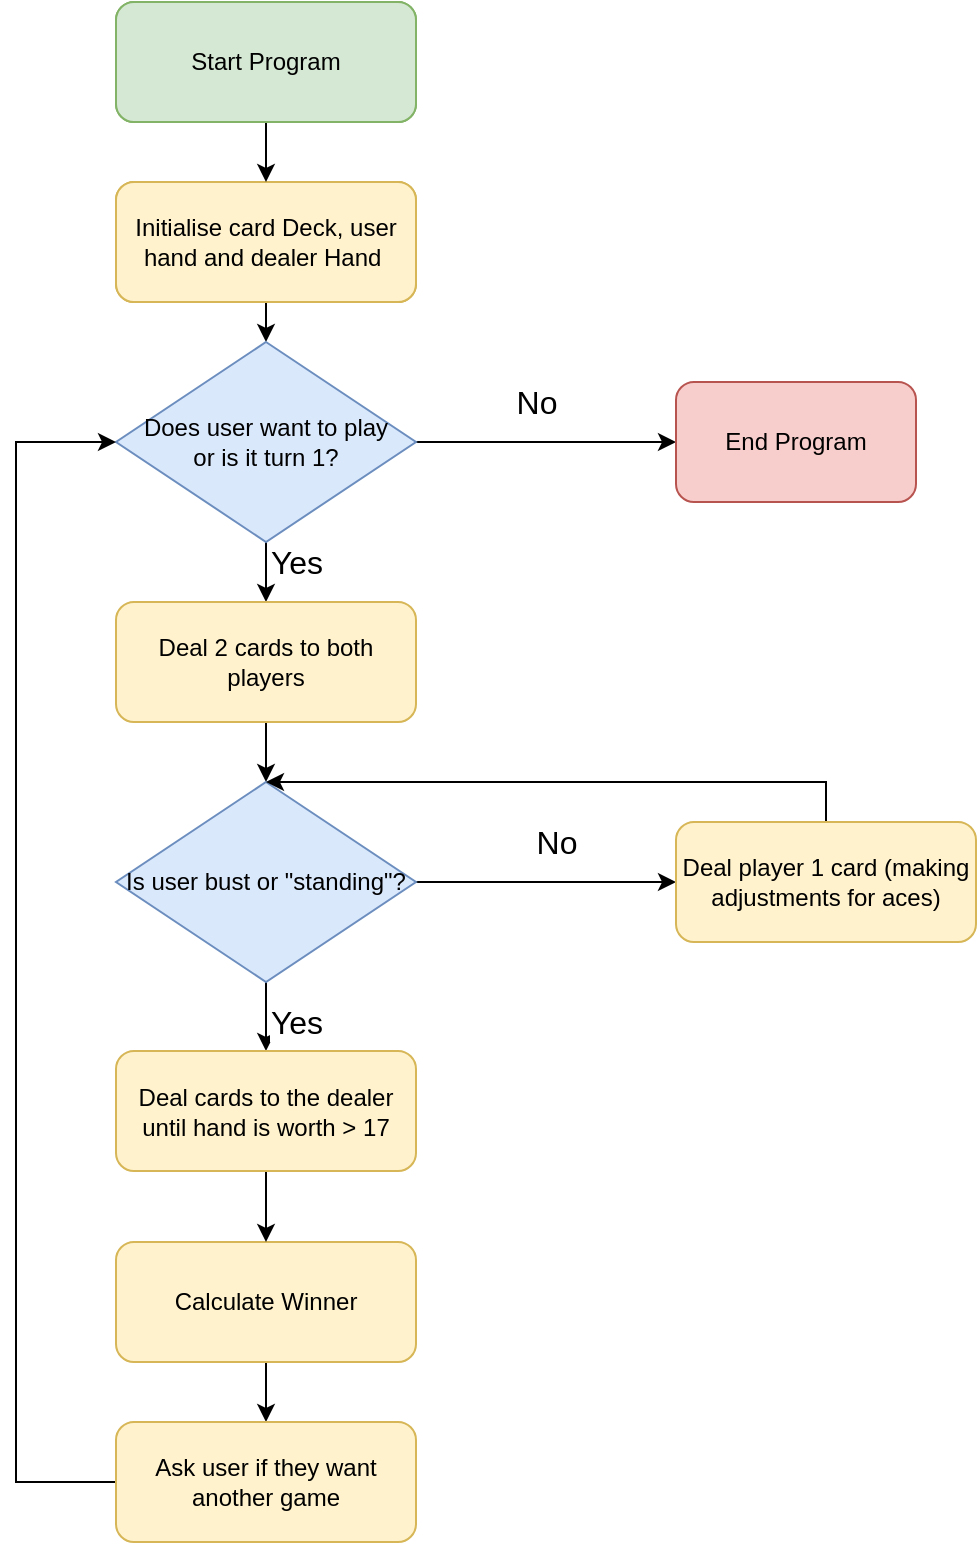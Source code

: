 <mxfile version="24.5.2" type="github">
  <diagram name="Page-1" id="uYKCd3mV8O4ti7NcF_D_">
    <mxGraphModel dx="1434" dy="746" grid="1" gridSize="10" guides="1" tooltips="1" connect="1" arrows="1" fold="1" page="1" pageScale="1" pageWidth="827" pageHeight="1169" math="0" shadow="0">
      <root>
        <mxCell id="0" />
        <mxCell id="1" parent="0" />
        <mxCell id="aAZHC9F-qxMOcgAbihTT-1" value="Start Program" style="rounded=1;whiteSpace=wrap;html=1;fillColor=#d5e8d4;strokeColor=#82b366;" parent="1" vertex="1">
          <mxGeometry x="300" y="30" width="150" height="60" as="geometry" />
        </mxCell>
        <mxCell id="aAZHC9F-qxMOcgAbihTT-2" value="Initialise card Deck, user hand and dealer Hand&amp;nbsp;" style="rounded=1;whiteSpace=wrap;html=1;fillColor=#fff2cc;strokeColor=#d6b656;" parent="1" vertex="1">
          <mxGeometry x="300" y="120" width="150" height="60" as="geometry" />
        </mxCell>
        <mxCell id="aAZHC9F-qxMOcgAbihTT-10" style="edgeStyle=orthogonalEdgeStyle;rounded=0;orthogonalLoop=1;jettySize=auto;html=1;exitX=0.5;exitY=1;exitDx=0;exitDy=0;entryX=0.5;entryY=0;entryDx=0;entryDy=0;" parent="1" source="aAZHC9F-qxMOcgAbihTT-3" target="aAZHC9F-qxMOcgAbihTT-6" edge="1">
          <mxGeometry relative="1" as="geometry" />
        </mxCell>
        <mxCell id="aAZHC9F-qxMOcgAbihTT-3" value="Initialise card Deck, user hand and dealer Hand&amp;nbsp;" style="rounded=1;whiteSpace=wrap;html=1;fillColor=#fff2cc;strokeColor=#d6b656;" parent="1" vertex="1">
          <mxGeometry x="300" y="120" width="150" height="60" as="geometry" />
        </mxCell>
        <mxCell id="aAZHC9F-qxMOcgAbihTT-5" style="edgeStyle=orthogonalEdgeStyle;rounded=0;orthogonalLoop=1;jettySize=auto;html=1;exitX=0.5;exitY=1;exitDx=0;exitDy=0;entryX=0.5;entryY=0;entryDx=0;entryDy=0;" parent="1" source="aAZHC9F-qxMOcgAbihTT-4" target="aAZHC9F-qxMOcgAbihTT-3" edge="1">
          <mxGeometry relative="1" as="geometry" />
        </mxCell>
        <mxCell id="aAZHC9F-qxMOcgAbihTT-4" value="Start Program" style="rounded=1;whiteSpace=wrap;html=1;fillColor=#d5e8d4;strokeColor=#82b366;" parent="1" vertex="1">
          <mxGeometry x="300" y="30" width="150" height="60" as="geometry" />
        </mxCell>
        <mxCell id="aAZHC9F-qxMOcgAbihTT-8" style="edgeStyle=orthogonalEdgeStyle;rounded=0;orthogonalLoop=1;jettySize=auto;html=1;exitX=1;exitY=0.5;exitDx=0;exitDy=0;entryX=0;entryY=0.5;entryDx=0;entryDy=0;" parent="1" source="aAZHC9F-qxMOcgAbihTT-6" target="aAZHC9F-qxMOcgAbihTT-7" edge="1">
          <mxGeometry relative="1" as="geometry" />
        </mxCell>
        <mxCell id="aAZHC9F-qxMOcgAbihTT-9" value="No" style="edgeLabel;html=1;align=center;verticalAlign=middle;resizable=0;points=[];fontSize=16;" parent="aAZHC9F-qxMOcgAbihTT-8" vertex="1" connectable="0">
          <mxGeometry x="-0.339" relative="1" as="geometry">
            <mxPoint x="17" y="-20" as="offset" />
          </mxGeometry>
        </mxCell>
        <mxCell id="aAZHC9F-qxMOcgAbihTT-14" style="edgeStyle=orthogonalEdgeStyle;rounded=0;orthogonalLoop=1;jettySize=auto;html=1;exitX=0.5;exitY=1;exitDx=0;exitDy=0;" parent="1" source="aAZHC9F-qxMOcgAbihTT-6" target="aAZHC9F-qxMOcgAbihTT-13" edge="1">
          <mxGeometry relative="1" as="geometry" />
        </mxCell>
        <mxCell id="aAZHC9F-qxMOcgAbihTT-32" value="Yes" style="edgeLabel;html=1;align=center;verticalAlign=middle;resizable=0;points=[];fontSize=16;" parent="aAZHC9F-qxMOcgAbihTT-14" vertex="1" connectable="0">
          <mxGeometry x="0.24" y="-3" relative="1" as="geometry">
            <mxPoint x="18" y="-1" as="offset" />
          </mxGeometry>
        </mxCell>
        <mxCell id="aAZHC9F-qxMOcgAbihTT-6" value="Does user want to play&lt;div&gt;or is it turn 1?&lt;/div&gt;" style="rhombus;whiteSpace=wrap;html=1;fillColor=#dae8fc;strokeColor=#6c8ebf;" parent="1" vertex="1">
          <mxGeometry x="300" y="200" width="150" height="100" as="geometry" />
        </mxCell>
        <mxCell id="aAZHC9F-qxMOcgAbihTT-7" value="End Program" style="rounded=1;whiteSpace=wrap;html=1;fillColor=#f8cecc;strokeColor=#b85450;" parent="1" vertex="1">
          <mxGeometry x="580" y="220" width="120" height="60" as="geometry" />
        </mxCell>
        <mxCell id="aAZHC9F-qxMOcgAbihTT-17" style="edgeStyle=orthogonalEdgeStyle;rounded=0;orthogonalLoop=1;jettySize=auto;html=1;exitX=0.5;exitY=1;exitDx=0;exitDy=0;entryX=0.5;entryY=0;entryDx=0;entryDy=0;" parent="1" source="aAZHC9F-qxMOcgAbihTT-13" target="aAZHC9F-qxMOcgAbihTT-16" edge="1">
          <mxGeometry relative="1" as="geometry" />
        </mxCell>
        <mxCell id="aAZHC9F-qxMOcgAbihTT-13" value="Deal 2 cards to both players" style="rounded=1;whiteSpace=wrap;html=1;fillColor=#fff2cc;strokeColor=#d6b656;" parent="1" vertex="1">
          <mxGeometry x="300" y="330" width="150" height="60" as="geometry" />
        </mxCell>
        <mxCell id="aAZHC9F-qxMOcgAbihTT-23" style="edgeStyle=orthogonalEdgeStyle;rounded=0;orthogonalLoop=1;jettySize=auto;html=1;exitX=1;exitY=0.5;exitDx=0;exitDy=0;entryX=0;entryY=0.5;entryDx=0;entryDy=0;" parent="1" source="aAZHC9F-qxMOcgAbihTT-16" target="aAZHC9F-qxMOcgAbihTT-22" edge="1">
          <mxGeometry relative="1" as="geometry" />
        </mxCell>
        <mxCell id="aAZHC9F-qxMOcgAbihTT-25" value="No" style="edgeLabel;html=1;align=center;verticalAlign=middle;resizable=0;points=[];fontSize=16;" parent="aAZHC9F-qxMOcgAbihTT-23" vertex="1" connectable="0">
          <mxGeometry x="-0.277" y="-1" relative="1" as="geometry">
            <mxPoint x="23" y="-21" as="offset" />
          </mxGeometry>
        </mxCell>
        <mxCell id="aAZHC9F-qxMOcgAbihTT-27" style="edgeStyle=orthogonalEdgeStyle;rounded=0;orthogonalLoop=1;jettySize=auto;html=1;exitX=0.5;exitY=1;exitDx=0;exitDy=0;entryX=0.5;entryY=0;entryDx=0;entryDy=0;" parent="1" source="aAZHC9F-qxMOcgAbihTT-16" target="aAZHC9F-qxMOcgAbihTT-26" edge="1">
          <mxGeometry relative="1" as="geometry" />
        </mxCell>
        <mxCell id="aAZHC9F-qxMOcgAbihTT-33" value="Yes" style="edgeLabel;html=1;align=center;verticalAlign=middle;resizable=0;points=[];fontSize=16;" parent="aAZHC9F-qxMOcgAbihTT-27" vertex="1" connectable="0">
          <mxGeometry x="-0.362" y="2" relative="1" as="geometry">
            <mxPoint x="13" y="9" as="offset" />
          </mxGeometry>
        </mxCell>
        <mxCell id="aAZHC9F-qxMOcgAbihTT-16" value="Is user bust or &quot;standing&quot;?" style="rhombus;whiteSpace=wrap;html=1;fillColor=#dae8fc;strokeColor=#6c8ebf;" parent="1" vertex="1">
          <mxGeometry x="300" y="420" width="150" height="100" as="geometry" />
        </mxCell>
        <mxCell id="aAZHC9F-qxMOcgAbihTT-30" style="edgeStyle=orthogonalEdgeStyle;rounded=0;orthogonalLoop=1;jettySize=auto;html=1;exitX=0.5;exitY=1;exitDx=0;exitDy=0;entryX=0.5;entryY=0;entryDx=0;entryDy=0;" parent="1" source="aAZHC9F-qxMOcgAbihTT-20" target="aAZHC9F-qxMOcgAbihTT-29" edge="1">
          <mxGeometry relative="1" as="geometry" />
        </mxCell>
        <mxCell id="aAZHC9F-qxMOcgAbihTT-20" value="Calculate Winner" style="rounded=1;whiteSpace=wrap;html=1;fillColor=#fff2cc;strokeColor=#d6b656;" parent="1" vertex="1">
          <mxGeometry x="300" y="650" width="150" height="60" as="geometry" />
        </mxCell>
        <mxCell id="aAZHC9F-qxMOcgAbihTT-24" style="edgeStyle=orthogonalEdgeStyle;rounded=0;orthogonalLoop=1;jettySize=auto;html=1;exitX=0.5;exitY=0;exitDx=0;exitDy=0;entryX=0.5;entryY=0;entryDx=0;entryDy=0;" parent="1" source="aAZHC9F-qxMOcgAbihTT-22" target="aAZHC9F-qxMOcgAbihTT-16" edge="1">
          <mxGeometry relative="1" as="geometry" />
        </mxCell>
        <mxCell id="aAZHC9F-qxMOcgAbihTT-22" value="Deal player 1 card (making adjustments for aces)" style="rounded=1;whiteSpace=wrap;html=1;fillColor=#fff2cc;strokeColor=#d6b656;" parent="1" vertex="1">
          <mxGeometry x="580" y="440" width="150" height="60" as="geometry" />
        </mxCell>
        <mxCell id="aAZHC9F-qxMOcgAbihTT-28" style="edgeStyle=orthogonalEdgeStyle;rounded=0;orthogonalLoop=1;jettySize=auto;html=1;exitX=0.5;exitY=1;exitDx=0;exitDy=0;entryX=0.5;entryY=0;entryDx=0;entryDy=0;" parent="1" source="aAZHC9F-qxMOcgAbihTT-26" target="aAZHC9F-qxMOcgAbihTT-20" edge="1">
          <mxGeometry relative="1" as="geometry" />
        </mxCell>
        <mxCell id="aAZHC9F-qxMOcgAbihTT-26" value="Deal cards to the dealer until hand is worth &amp;gt; 17" style="rounded=1;whiteSpace=wrap;html=1;fillColor=#fff2cc;strokeColor=#d6b656;" parent="1" vertex="1">
          <mxGeometry x="300" y="554.5" width="150" height="60" as="geometry" />
        </mxCell>
        <mxCell id="aAZHC9F-qxMOcgAbihTT-31" style="edgeStyle=orthogonalEdgeStyle;rounded=0;orthogonalLoop=1;jettySize=auto;html=1;exitX=0;exitY=0.5;exitDx=0;exitDy=0;entryX=0;entryY=0.5;entryDx=0;entryDy=0;" parent="1" source="aAZHC9F-qxMOcgAbihTT-29" target="aAZHC9F-qxMOcgAbihTT-6" edge="1">
          <mxGeometry relative="1" as="geometry">
            <Array as="points">
              <mxPoint x="250" y="770" />
              <mxPoint x="250" y="250" />
            </Array>
          </mxGeometry>
        </mxCell>
        <mxCell id="aAZHC9F-qxMOcgAbihTT-29" value="Ask user if they want another game" style="rounded=1;whiteSpace=wrap;html=1;fillColor=#fff2cc;strokeColor=#d6b656;" parent="1" vertex="1">
          <mxGeometry x="300" y="740" width="150" height="60" as="geometry" />
        </mxCell>
      </root>
    </mxGraphModel>
  </diagram>
</mxfile>
